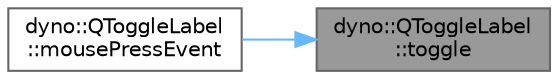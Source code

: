 digraph "dyno::QToggleLabel::toggle"
{
 // LATEX_PDF_SIZE
  bgcolor="transparent";
  edge [fontname=Helvetica,fontsize=10,labelfontname=Helvetica,labelfontsize=10];
  node [fontname=Helvetica,fontsize=10,shape=box,height=0.2,width=0.4];
  rankdir="RL";
  Node1 [id="Node000001",label="dyno::QToggleLabel\l::toggle",height=0.2,width=0.4,color="gray40", fillcolor="grey60", style="filled", fontcolor="black",tooltip=" "];
  Node1 -> Node2 [id="edge1_Node000001_Node000002",dir="back",color="steelblue1",style="solid",tooltip=" "];
  Node2 [id="Node000002",label="dyno::QToggleLabel\l::mousePressEvent",height=0.2,width=0.4,color="grey40", fillcolor="white", style="filled",URL="$classdyno_1_1_q_toggle_label.html#a765ba223af1fe52bbf4e7a63b9cc018e",tooltip=" "];
}

